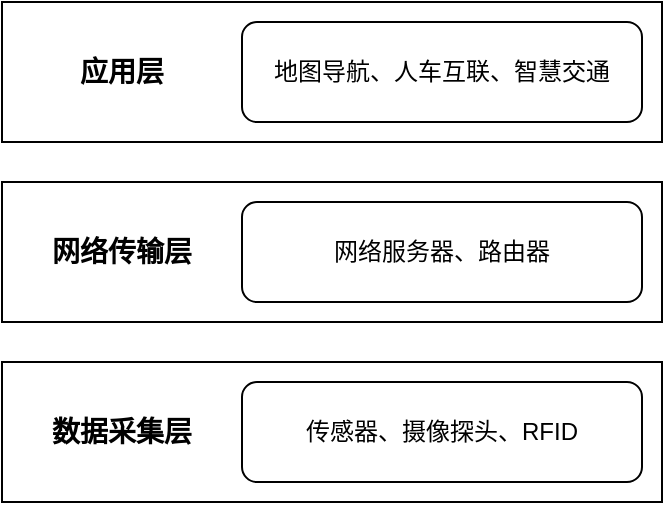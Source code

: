 <mxfile version="21.3.2" type="github">
  <diagram name="第 1 页" id="pkMejbtIWkEOt5brRMgt">
    <mxGraphModel dx="1434" dy="708" grid="1" gridSize="10" guides="1" tooltips="1" connect="1" arrows="1" fold="1" page="1" pageScale="1" pageWidth="827" pageHeight="1169" math="0" shadow="0">
      <root>
        <mxCell id="0" />
        <mxCell id="1" parent="0" />
        <mxCell id="YWmB037ohMevHC9dHdkx-1" value="" style="rounded=0;whiteSpace=wrap;html=1;fillColor=none;" vertex="1" parent="1">
          <mxGeometry x="220" y="190" width="330" height="70" as="geometry" />
        </mxCell>
        <mxCell id="YWmB037ohMevHC9dHdkx-2" value="应用层" style="text;html=1;strokeColor=none;fillColor=none;align=center;verticalAlign=middle;whiteSpace=wrap;rounded=0;fontStyle=1;fontSize=14;" vertex="1" parent="1">
          <mxGeometry x="250" y="210" width="60" height="30" as="geometry" />
        </mxCell>
        <mxCell id="YWmB037ohMevHC9dHdkx-3" value="地图导航、人车互联、智慧交通" style="rounded=1;whiteSpace=wrap;html=1;fillColor=none;" vertex="1" parent="1">
          <mxGeometry x="340" y="200" width="200" height="50" as="geometry" />
        </mxCell>
        <mxCell id="YWmB037ohMevHC9dHdkx-4" value="" style="rounded=0;whiteSpace=wrap;html=1;fillColor=none;" vertex="1" parent="1">
          <mxGeometry x="220" y="280" width="330" height="70" as="geometry" />
        </mxCell>
        <mxCell id="YWmB037ohMevHC9dHdkx-5" value="网络传输层" style="text;html=1;strokeColor=none;fillColor=none;align=center;verticalAlign=middle;whiteSpace=wrap;rounded=0;fontStyle=1;fontSize=14;" vertex="1" parent="1">
          <mxGeometry x="240" y="300" width="80" height="30" as="geometry" />
        </mxCell>
        <mxCell id="YWmB037ohMevHC9dHdkx-6" value="网络服务器、路由器" style="rounded=1;whiteSpace=wrap;html=1;fillColor=none;" vertex="1" parent="1">
          <mxGeometry x="340" y="290" width="200" height="50" as="geometry" />
        </mxCell>
        <mxCell id="YWmB037ohMevHC9dHdkx-10" value="" style="rounded=0;whiteSpace=wrap;html=1;fillColor=none;" vertex="1" parent="1">
          <mxGeometry x="220" y="370" width="330" height="70" as="geometry" />
        </mxCell>
        <mxCell id="YWmB037ohMevHC9dHdkx-11" value="数据采集层" style="text;html=1;strokeColor=none;fillColor=none;align=center;verticalAlign=middle;whiteSpace=wrap;rounded=0;fontStyle=1;fontSize=14;" vertex="1" parent="1">
          <mxGeometry x="240" y="390" width="80" height="30" as="geometry" />
        </mxCell>
        <mxCell id="YWmB037ohMevHC9dHdkx-12" value="传感器、摄像探头、RFID" style="rounded=1;whiteSpace=wrap;html=1;fillColor=none;" vertex="1" parent="1">
          <mxGeometry x="340" y="380" width="200" height="50" as="geometry" />
        </mxCell>
      </root>
    </mxGraphModel>
  </diagram>
</mxfile>
